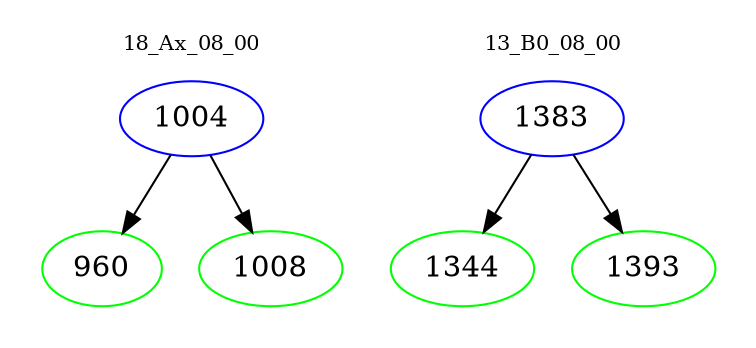 digraph{
subgraph cluster_0 {
color = white
label = "18_Ax_08_00";
fontsize=10;
T0_1004 [label="1004", color="blue"]
T0_1004 -> T0_960 [color="black"]
T0_960 [label="960", color="green"]
T0_1004 -> T0_1008 [color="black"]
T0_1008 [label="1008", color="green"]
}
subgraph cluster_1 {
color = white
label = "13_B0_08_00";
fontsize=10;
T1_1383 [label="1383", color="blue"]
T1_1383 -> T1_1344 [color="black"]
T1_1344 [label="1344", color="green"]
T1_1383 -> T1_1393 [color="black"]
T1_1393 [label="1393", color="green"]
}
}
